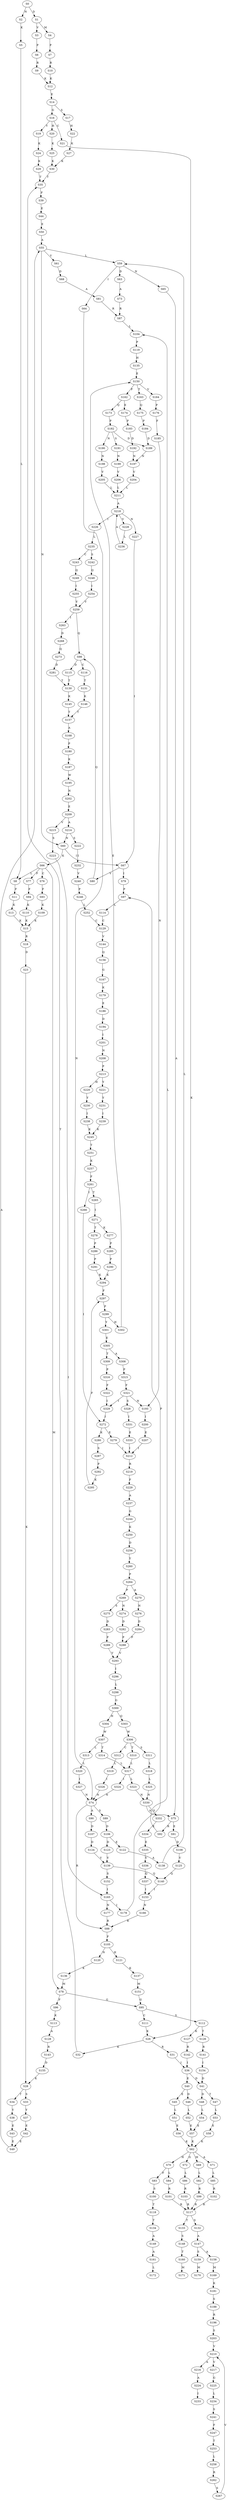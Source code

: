 strict digraph  {
	S0 -> S1 [ label = D ];
	S0 -> S2 [ label = N ];
	S1 -> S3 [ label = V ];
	S1 -> S4 [ label = M ];
	S2 -> S5 [ label = K ];
	S3 -> S6 [ label = P ];
	S4 -> S7 [ label = P ];
	S5 -> S8 [ label = L ];
	S6 -> S9 [ label = R ];
	S7 -> S10 [ label = R ];
	S8 -> S11 [ label = F ];
	S9 -> S12 [ label = K ];
	S10 -> S12 [ label = K ];
	S11 -> S13 [ label = K ];
	S12 -> S14 [ label = E ];
	S13 -> S15 [ label = K ];
	S14 -> S16 [ label = G ];
	S14 -> S17 [ label = S ];
	S15 -> S18 [ label = R ];
	S16 -> S19 [ label = Y ];
	S16 -> S20 [ label = H ];
	S16 -> S21 [ label = C ];
	S17 -> S22 [ label = H ];
	S18 -> S23 [ label = D ];
	S19 -> S24 [ label = K ];
	S20 -> S25 [ label = K ];
	S21 -> S26 [ label = K ];
	S22 -> S27 [ label = K ];
	S23 -> S28 [ label = K ];
	S24 -> S29 [ label = K ];
	S25 -> S30 [ label = K ];
	S26 -> S31 [ label = R ];
	S26 -> S32 [ label = K ];
	S27 -> S30 [ label = K ];
	S28 -> S33 [ label = S ];
	S28 -> S34 [ label = T ];
	S29 -> S35 [ label = T ];
	S30 -> S35 [ label = T ];
	S31 -> S36 [ label = I ];
	S32 -> S35 [ label = T ];
	S33 -> S37 [ label = Y ];
	S34 -> S38 [ label = Y ];
	S35 -> S39 [ label = F ];
	S36 -> S40 [ label = E ];
	S36 -> S41 [ label = D ];
	S37 -> S42 [ label = E ];
	S38 -> S43 [ label = E ];
	S39 -> S44 [ label = E ];
	S40 -> S45 [ label = E ];
	S40 -> S46 [ label = D ];
	S41 -> S47 [ label = T ];
	S41 -> S48 [ label = D ];
	S42 -> S49 [ label = E ];
	S43 -> S49 [ label = E ];
	S44 -> S50 [ label = E ];
	S45 -> S51 [ label = L ];
	S46 -> S52 [ label = L ];
	S47 -> S53 [ label = L ];
	S48 -> S54 [ label = L ];
	S49 -> S55 [ label = A ];
	S50 -> S55 [ label = A ];
	S51 -> S56 [ label = E ];
	S52 -> S57 [ label = E ];
	S53 -> S58 [ label = E ];
	S54 -> S57 [ label = E ];
	S55 -> S59 [ label = L ];
	S55 -> S60 [ label = N ];
	S55 -> S61 [ label = V ];
	S56 -> S62 [ label = K ];
	S57 -> S62 [ label = K ];
	S58 -> S62 [ label = K ];
	S59 -> S63 [ label = D ];
	S59 -> S64 [ label = I ];
	S59 -> S65 [ label = N ];
	S60 -> S66 [ label = K ];
	S60 -> S67 [ label = I ];
	S61 -> S68 [ label = D ];
	S62 -> S69 [ label = M ];
	S62 -> S70 [ label = H ];
	S62 -> S71 [ label = A ];
	S62 -> S72 [ label = G ];
	S63 -> S73 [ label = A ];
	S64 -> S74 [ label = N ];
	S65 -> S75 [ label = A ];
	S66 -> S76 [ label = C ];
	S66 -> S77 [ label = F ];
	S66 -> S8 [ label = L ];
	S66 -> S78 [ label = M ];
	S67 -> S79 [ label = I ];
	S67 -> S80 [ label = V ];
	S68 -> S81 [ label = A ];
	S69 -> S82 [ label = L ];
	S70 -> S83 [ label = F ];
	S70 -> S84 [ label = L ];
	S71 -> S85 [ label = L ];
	S72 -> S86 [ label = L ];
	S73 -> S87 [ label = R ];
	S74 -> S88 [ label = R ];
	S74 -> S89 [ label = S ];
	S74 -> S90 [ label = A ];
	S75 -> S91 [ label = E ];
	S75 -> S92 [ label = R ];
	S76 -> S93 [ label = F ];
	S77 -> S94 [ label = F ];
	S78 -> S95 [ label = G ];
	S78 -> S96 [ label = F ];
	S79 -> S97 [ label = P ];
	S80 -> S98 [ label = Q ];
	S81 -> S87 [ label = R ];
	S82 -> S99 [ label = R ];
	S83 -> S100 [ label = S ];
	S84 -> S101 [ label = R ];
	S85 -> S102 [ label = R ];
	S86 -> S103 [ label = R ];
	S87 -> S104 [ label = L ];
	S88 -> S105 [ label = F ];
	S89 -> S106 [ label = D ];
	S90 -> S107 [ label = D ];
	S91 -> S108 [ label = D ];
	S92 -> S104 [ label = L ];
	S93 -> S109 [ label = K ];
	S94 -> S110 [ label = K ];
	S95 -> S111 [ label = C ];
	S95 -> S112 [ label = S ];
	S96 -> S113 [ label = K ];
	S97 -> S114 [ label = L ];
	S98 -> S115 [ label = D ];
	S98 -> S116 [ label = C ];
	S99 -> S117 [ label = R ];
	S100 -> S118 [ label = T ];
	S101 -> S117 [ label = R ];
	S102 -> S117 [ label = R ];
	S103 -> S117 [ label = R ];
	S104 -> S119 [ label = P ];
	S105 -> S120 [ label = N ];
	S105 -> S121 [ label = H ];
	S106 -> S122 [ label = E ];
	S106 -> S123 [ label = D ];
	S107 -> S124 [ label = D ];
	S108 -> S125 [ label = V ];
	S109 -> S15 [ label = K ];
	S110 -> S15 [ label = K ];
	S111 -> S26 [ label = K ];
	S112 -> S126 [ label = T ];
	S112 -> S127 [ label = K ];
	S113 -> S128 [ label = A ];
	S114 -> S129 [ label = C ];
	S115 -> S130 [ label = T ];
	S116 -> S131 [ label = T ];
	S117 -> S132 [ label = S ];
	S117 -> S133 [ label = T ];
	S118 -> S134 [ label = T ];
	S119 -> S135 [ label = H ];
	S120 -> S136 [ label = K ];
	S121 -> S137 [ label = K ];
	S122 -> S138 [ label = A ];
	S123 -> S139 [ label = V ];
	S124 -> S139 [ label = V ];
	S125 -> S140 [ label = Q ];
	S126 -> S141 [ label = R ];
	S127 -> S142 [ label = R ];
	S128 -> S143 [ label = R ];
	S129 -> S144 [ label = V ];
	S130 -> S145 [ label = K ];
	S131 -> S146 [ label = K ];
	S132 -> S147 [ label = A ];
	S133 -> S148 [ label = S ];
	S134 -> S149 [ label = A ];
	S135 -> S150 [ label = E ];
	S136 -> S78 [ label = M ];
	S137 -> S151 [ label = M ];
	S138 -> S59 [ label = L ];
	S139 -> S140 [ label = Q ];
	S139 -> S152 [ label = S ];
	S140 -> S153 [ label = I ];
	S141 -> S154 [ label = I ];
	S142 -> S36 [ label = I ];
	S143 -> S155 [ label = D ];
	S144 -> S156 [ label = Q ];
	S145 -> S157 [ label = T ];
	S146 -> S157 [ label = T ];
	S147 -> S158 [ label = A ];
	S147 -> S159 [ label = S ];
	S148 -> S160 [ label = T ];
	S149 -> S161 [ label = A ];
	S150 -> S162 [ label = P ];
	S150 -> S163 [ label = T ];
	S150 -> S164 [ label = V ];
	S151 -> S95 [ label = G ];
	S152 -> S165 [ label = I ];
	S153 -> S166 [ label = N ];
	S154 -> S41 [ label = D ];
	S155 -> S28 [ label = K ];
	S156 -> S167 [ label = G ];
	S157 -> S168 [ label = A ];
	S158 -> S169 [ label = M ];
	S159 -> S170 [ label = M ];
	S160 -> S171 [ label = M ];
	S161 -> S172 [ label = L ];
	S162 -> S173 [ label = Q ];
	S162 -> S174 [ label = E ];
	S163 -> S175 [ label = Q ];
	S164 -> S176 [ label = P ];
	S165 -> S177 [ label = N ];
	S165 -> S178 [ label = I ];
	S166 -> S88 [ label = R ];
	S167 -> S179 [ label = K ];
	S168 -> S180 [ label = P ];
	S169 -> S181 [ label = K ];
	S173 -> S182 [ label = P ];
	S174 -> S183 [ label = P ];
	S175 -> S184 [ label = P ];
	S176 -> S185 [ label = F ];
	S177 -> S88 [ label = R ];
	S178 -> S97 [ label = P ];
	S179 -> S186 [ label = E ];
	S180 -> S187 [ label = K ];
	S181 -> S188 [ label = S ];
	S182 -> S189 [ label = D ];
	S182 -> S190 [ label = N ];
	S182 -> S191 [ label = S ];
	S183 -> S192 [ label = D ];
	S184 -> S189 [ label = D ];
	S185 -> S193 [ label = N ];
	S186 -> S194 [ label = D ];
	S187 -> S195 [ label = W ];
	S188 -> S196 [ label = R ];
	S189 -> S197 [ label = N ];
	S190 -> S198 [ label = N ];
	S191 -> S199 [ label = N ];
	S192 -> S197 [ label = N ];
	S193 -> S200 [ label = I ];
	S194 -> S201 [ label = I ];
	S195 -> S202 [ label = N ];
	S196 -> S203 [ label = S ];
	S197 -> S204 [ label = V ];
	S198 -> S205 [ label = V ];
	S199 -> S206 [ label = V ];
	S200 -> S207 [ label = E ];
	S201 -> S208 [ label = N ];
	S202 -> S209 [ label = E ];
	S203 -> S210 [ label = V ];
	S204 -> S211 [ label = L ];
	S205 -> S211 [ label = L ];
	S206 -> S211 [ label = L ];
	S207 -> S212 [ label = I ];
	S208 -> S213 [ label = P ];
	S209 -> S214 [ label = A ];
	S209 -> S215 [ label = V ];
	S210 -> S216 [ label = A ];
	S210 -> S217 [ label = V ];
	S211 -> S218 [ label = A ];
	S212 -> S219 [ label = R ];
	S213 -> S220 [ label = H ];
	S213 -> S221 [ label = Y ];
	S214 -> S222 [ label = S ];
	S214 -> S60 [ label = N ];
	S215 -> S223 [ label = S ];
	S216 -> S224 [ label = A ];
	S217 -> S225 [ label = G ];
	S218 -> S226 [ label = I ];
	S218 -> S227 [ label = N ];
	S218 -> S228 [ label = V ];
	S219 -> S229 [ label = F ];
	S220 -> S230 [ label = Y ];
	S221 -> S231 [ label = Y ];
	S222 -> S232 [ label = I ];
	S223 -> S165 [ label = I ];
	S224 -> S233 [ label = I ];
	S225 -> S234 [ label = L ];
	S226 -> S235 [ label = L ];
	S227 -> S67 [ label = I ];
	S228 -> S236 [ label = L ];
	S229 -> S237 [ label = A ];
	S230 -> S238 [ label = I ];
	S231 -> S239 [ label = I ];
	S232 -> S240 [ label = V ];
	S234 -> S241 [ label = S ];
	S235 -> S242 [ label = S ];
	S235 -> S243 [ label = C ];
	S236 -> S218 [ label = A ];
	S237 -> S244 [ label = G ];
	S238 -> S245 [ label = K ];
	S239 -> S245 [ label = K ];
	S240 -> S246 [ label = P ];
	S241 -> S247 [ label = F ];
	S242 -> S248 [ label = Q ];
	S243 -> S249 [ label = Q ];
	S244 -> S250 [ label = K ];
	S245 -> S251 [ label = T ];
	S246 -> S252 [ label = L ];
	S247 -> S253 [ label = T ];
	S248 -> S254 [ label = I ];
	S249 -> S255 [ label = I ];
	S250 -> S256 [ label = D ];
	S251 -> S257 [ label = K ];
	S252 -> S129 [ label = C ];
	S253 -> S258 [ label = L ];
	S254 -> S259 [ label = V ];
	S255 -> S259 [ label = V ];
	S256 -> S260 [ label = Y ];
	S257 -> S261 [ label = F ];
	S258 -> S262 [ label = R ];
	S259 -> S98 [ label = Q ];
	S259 -> S263 [ label = I ];
	S260 -> S264 [ label = P ];
	S261 -> S265 [ label = T ];
	S261 -> S266 [ label = I ];
	S262 -> S267 [ label = S ];
	S263 -> S268 [ label = D ];
	S264 -> S269 [ label = P ];
	S264 -> S270 [ label = A ];
	S265 -> S271 [ label = I ];
	S266 -> S272 [ label = I ];
	S267 -> S210 [ label = V ];
	S268 -> S273 [ label = Q ];
	S269 -> S274 [ label = N ];
	S269 -> S275 [ label = S ];
	S270 -> S276 [ label = N ];
	S271 -> S277 [ label = K ];
	S271 -> S278 [ label = T ];
	S272 -> S279 [ label = E ];
	S272 -> S280 [ label = K ];
	S273 -> S281 [ label = D ];
	S274 -> S282 [ label = D ];
	S275 -> S283 [ label = D ];
	S276 -> S284 [ label = D ];
	S277 -> S285 [ label = P ];
	S278 -> S286 [ label = P ];
	S279 -> S212 [ label = I ];
	S280 -> S287 [ label = S ];
	S281 -> S130 [ label = T ];
	S282 -> S288 [ label = P ];
	S283 -> S289 [ label = P ];
	S284 -> S288 [ label = P ];
	S285 -> S290 [ label = P ];
	S286 -> S291 [ label = P ];
	S287 -> S292 [ label = P ];
	S288 -> S293 [ label = V ];
	S289 -> S293 [ label = V ];
	S290 -> S294 [ label = K ];
	S291 -> S294 [ label = K ];
	S292 -> S295 [ label = K ];
	S293 -> S296 [ label = I ];
	S294 -> S297 [ label = F ];
	S295 -> S297 [ label = F ];
	S296 -> S298 [ label = L ];
	S297 -> S299 [ label = P ];
	S298 -> S300 [ label = G ];
	S299 -> S301 [ label = Y ];
	S299 -> S302 [ label = H ];
	S300 -> S303 [ label = Q ];
	S300 -> S304 [ label = H ];
	S301 -> S305 [ label = E ];
	S302 -> S150 [ label = E ];
	S303 -> S306 [ label = W ];
	S304 -> S307 [ label = W ];
	S305 -> S308 [ label = A ];
	S305 -> S309 [ label = T ];
	S306 -> S310 [ label = T ];
	S306 -> S311 [ label = S ];
	S306 -> S312 [ label = C ];
	S307 -> S313 [ label = L ];
	S307 -> S314 [ label = T ];
	S308 -> S315 [ label = P ];
	S309 -> S316 [ label = P ];
	S310 -> S317 [ label = L ];
	S311 -> S318 [ label = L ];
	S312 -> S319 [ label = L ];
	S313 -> S320 [ label = L ];
	S314 -> S317 [ label = L ];
	S315 -> S321 [ label = F ];
	S316 -> S322 [ label = F ];
	S317 -> S323 [ label = L ];
	S317 -> S324 [ label = I ];
	S318 -> S325 [ label = L ];
	S319 -> S326 [ label = I ];
	S320 -> S327 [ label = I ];
	S321 -> S193 [ label = N ];
	S321 -> S328 [ label = S ];
	S321 -> S329 [ label = I ];
	S322 -> S329 [ label = I ];
	S323 -> S330 [ label = N ];
	S324 -> S74 [ label = N ];
	S325 -> S330 [ label = N ];
	S326 -> S74 [ label = N ];
	S327 -> S74 [ label = N ];
	S328 -> S331 [ label = I ];
	S329 -> S272 [ label = I ];
	S330 -> S75 [ label = A ];
	S330 -> S332 [ label = S ];
	S331 -> S333 [ label = E ];
	S332 -> S334 [ label = E ];
	S333 -> S212 [ label = I ];
	S334 -> S335 [ label = E ];
	S335 -> S336 [ label = V ];
	S336 -> S337 [ label = Q ];
	S337 -> S153 [ label = I ];
}
